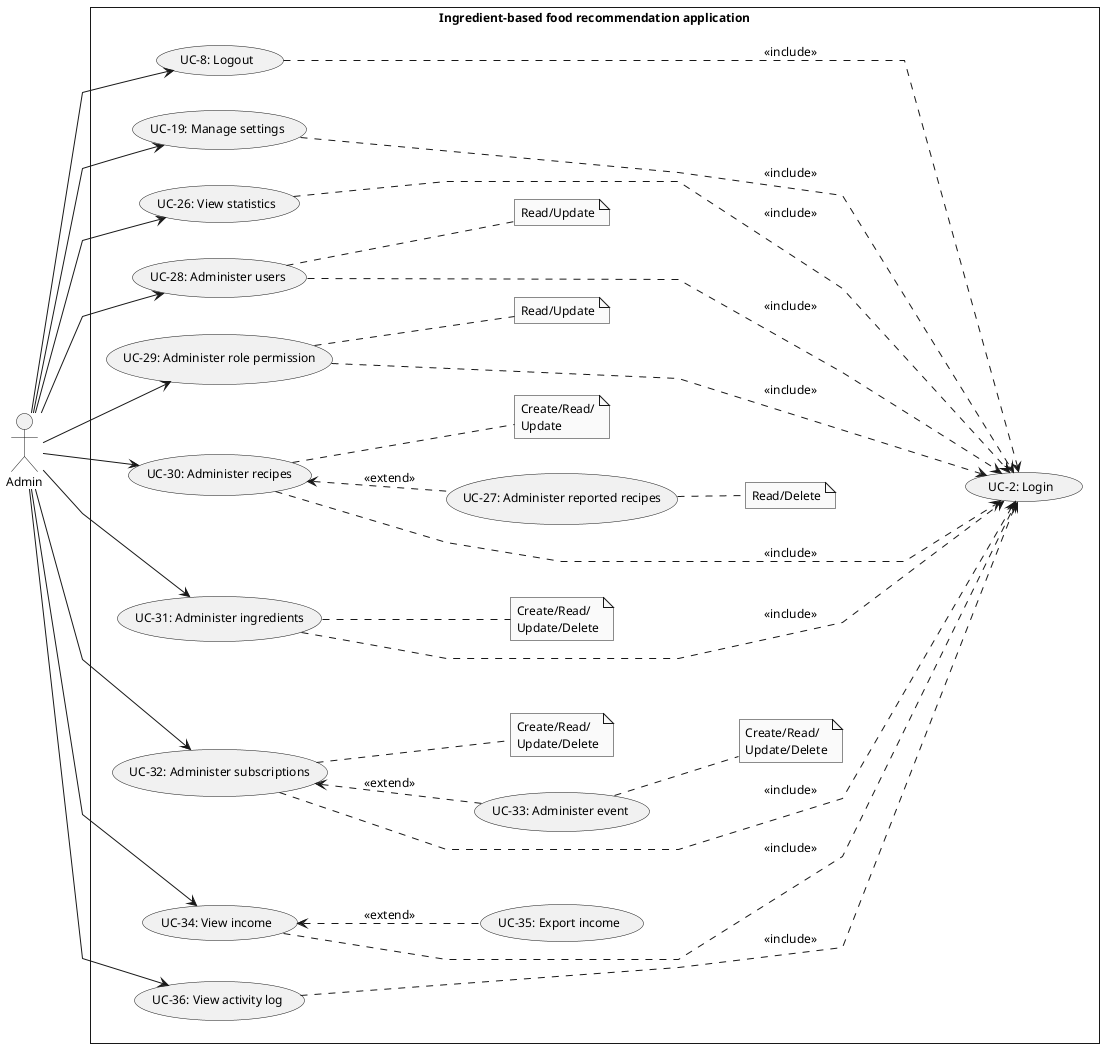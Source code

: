 @startuml AdminUsecase
skinparam style strictuml
skinparam monochrome true
skinparam linetype polyline
skinparam defaultFontSize 12
left to right direction
actor "Admin" as admin
' actor "Admin" as admin
rectangle Ingredient-based<U+0020>food<U+0020>recommendation<U+0020>application {
    usecase "UC-2: Login" as ucLogin
    usecase "UC-8: Logout" as ucLogout
    usecase "UC-19: Manage settings" as ucManageSetting


    usecase "UC-26: View statistics" as ucViewStatistic
    usecase "UC-27: Administer reported recipes" as ucAdmReportedRepices
    usecase "UC-28: Administer users" as ucAdmUser
    usecase "UC-29: Administer role permission" as ucAdmRolePermis
    usecase "UC-30: Administer recipes" as ucAdmRecipe
    usecase "UC-31: Administer ingredients" as ucAdmIngre
    usecase "UC-32: Administer subscriptions" as ucAdmSubcript
    usecase "UC-33: Administer event" as ucAdmEvent
    usecase "UC-34: View income" as ucViewIncome
    usecase "UC-35: Export income" as ucExportIncome
    usecase "UC-36: View activity log" as ucViewActivityLog


    note "Read/Update" as noteAdmUser
    note "Create/Read/\nUpdate" as noteAdmRecipe
    note "Create/Read/\nUpdate/Delete" as noteAdmIngre
    note "Create/Read/\nUpdate/Delete" as noteAdmSubcipt
    note "Create/Read/\nUpdate/Delete" as noteAdmEvent
    note "Read/Delete" as noteAdmReportedRecipes
    note "Read/Update" as noteAmdRolePermis

    admin --> ucAdmUser
        ucAdmUser .. noteAdmUser
    admin --> ucAdmRecipe
        ucAdmRecipe <.. ucAdmReportedRepices : <<extend>>
            ucAdmReportedRepices .. noteAdmReportedRecipes
        ucAdmRecipe .. noteAdmRecipe
    admin --> ucAdmIngre
        ucAdmIngre .. noteAdmIngre
    admin --> ucAdmRolePermis
        ucAdmRolePermis .. noteAmdRolePermis
    admin --> ucAdmSubcript
        ucAdmSubcript <.. ucAdmEvent : <<extend>>
            ucAdmEvent .. noteAdmEvent
        ucAdmSubcript .. noteAdmSubcipt
    admin --> ucViewStatistic
    admin --> ucViewIncome
        ucViewIncome <.. ucExportIncome : <<extend>>
    admin --> ucViewActivityLog
    admin --> ucManageSetting
    admin --> ucLogout

    ucLogout .....> ucLogin : <<include>>
    ucViewStatistic .....> ucLogin : <<include>>
    ucAdmUser .....> ucLogin : <<include>>
    ucAdmRolePermis .....> ucLogin : <<include>>
    ucAdmRecipe .....> ucLogin : <<include>>
    ucAdmIngre .....> ucLogin : <<include>>
    ucAdmSubcript .....> ucLogin : <<include>>
    ucViewIncome .....> ucLogin : <<include>>
    ucManageSetting .....> ucLogin : <<include>>
    ucViewActivityLog .....> ucLogin : <<include>>
}

@enduml
